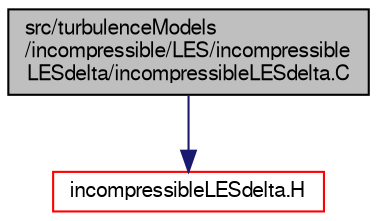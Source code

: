 digraph "src/turbulenceModels/incompressible/LES/incompressibleLESdelta/incompressibleLESdelta.C"
{
  bgcolor="transparent";
  edge [fontname="FreeSans",fontsize="10",labelfontname="FreeSans",labelfontsize="10"];
  node [fontname="FreeSans",fontsize="10",shape=record];
  Node0 [label="src/turbulenceModels\l/incompressible/LES/incompressible\lLESdelta/incompressibleLESdelta.C",height=0.2,width=0.4,color="black", fillcolor="grey75", style="filled", fontcolor="black"];
  Node0 -> Node1 [color="midnightblue",fontsize="10",style="solid",fontname="FreeSans"];
  Node1 [label="incompressibleLESdelta.H",height=0.2,width=0.4,color="red",URL="$a17423.html"];
}
